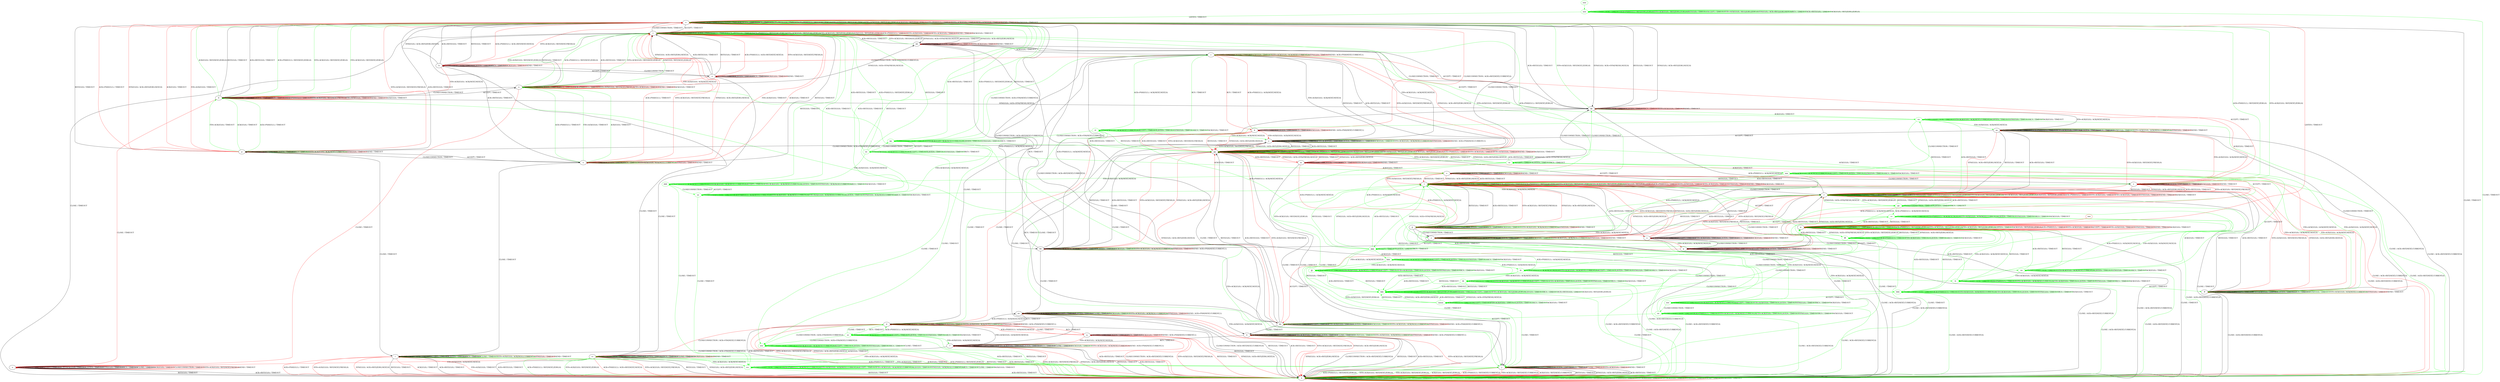 digraph "" {
	graph ["Incoming time"=0.0029251575469970703,
		"Outgoing time"=0.04350638389587402,
		Output="{'States': 67, 'Transitions': 925, 'Filename': '../results/tcp_preset_100/TCP_Windows8_Server-TCP_Linux_Server-3.dot'}",
		Reference="{'States': 39, 'Transitions': 495, 'Filename': '../subjects/tcp/TCP_Windows8_Server.dot'}",
		Solver=yices,
		Updated="{'States': 58, 'Transitions': 685, 'Filename': '../subjects/tcp/TCP_Linux_Server.dot'}",
		"f-measure"=0.4959349593495935,
		precision=0.41496598639455784,
		recall=0.6161616161616161
	];
	a -> a	[key=0,
		label="ACK+PSH(V,V,1) / TIMEOUT"];
	a -> a	[key=1,
		label="ACCEPT / TIMEOUT"];
	a -> a	[key=2,
		label="FIN+ACK(V,V,0) / TIMEOUT"];
	a -> a	[key=3,
		label="LISTEN / TIMEOUT"];
	a -> a	[key=4,
		label="SYN(V,V,0) / TIMEOUT"];
	a -> a	[key=5,
		label="RCV / TIMEOUT"];
	a -> a	[key=6,
		label="CLOSE / TIMEOUT"];
	a -> a	[key=7,
		label="ACK(V,V,0) / TIMEOUT"];
	a -> a	[key=8,
		color=red,
		label="CLOSECONNECTION / TIMEOUT"];
	a -> a	[key=9,
		color=red,
		label="SYN+ACK(V,V,0) / RST(NEXT,FRESH,0)"];
	a -> a	[key=10,
		color=red,
		label="SEND / TIMEOUT"];
	a -> h	[key=0,
		label="RST(V,V,0) / TIMEOUT"];
	a -> h	[key=1,
		label="ACK+RST(V,V,0) / TIMEOUT"];
	b -> b	[key=0,
		label="CLOSECONNECTION / TIMEOUT"];
	b -> b	[key=1,
		label="LISTEN / TIMEOUT"];
	b -> b	[key=2,
		label="RCV / TIMEOUT"];
	b -> b	[key=3,
		label="ACK(V,V,0) / TIMEOUT"];
	b -> b	[key=4,
		color=red,
		label="SEND / TIMEOUT"];
	b -> e	[key=0,
		label="ACCEPT / TIMEOUT"];
	b -> o	[key=0,
		label="RST(V,V,0) / TIMEOUT"];
	b -> o	[key=1,
		label="SYN(V,V,0) / ACK+RST(ZERO,NEXT,0)"];
	b -> o	[key=2,
		label="ACK+RST(V,V,0) / TIMEOUT"];
	b -> o	[key=3,
		color=red,
		label="ACK+PSH(V,V,1) / ACK+RST(NEXT,NEXT,0)"];
	b -> o	[key=4,
		color=red,
		label="SYN+ACK(V,V,0) / RST(NEXT,FRESH,0)"];
	b -> cc	[key=0,
		label="CLOSE / TIMEOUT"];
	b -> ll	[key=0,
		color=red,
		label="FIN+ACK(V,V,0) / ACK(NEXT,NEXT,0)"];
	c -> b	[key=0,
		color=red,
		label="CLOSECONNECTION / ACK+FIN(NEXT,CURRENT,0)"];
	c -> c	[key=0,
		label="ACCEPT / TIMEOUT"];
	c -> c	[key=1,
		label="LISTEN / TIMEOUT"];
	c -> c	[key=2,
		label="ACK(V,V,0) / TIMEOUT"];
	c -> c	[key=3,
		color=green,
		label="SYN+ACK(V,V,0) / ACK(NEXT,CURRENT,0)"];
	c -> c	[key=4,
		color=green,
		label="SYN(V,V,0) / TIMEOUT"];
	c -> c	[key=5,
		color=red,
		label="SEND / ACK+PSH(NEXT,CURRENT,1)"];
	c -> d	[key=0,
		label="CLOSE / TIMEOUT"];
	c -> k	[key=0,
		color=red,
		label="RCV / TIMEOUT"];
	c -> y	[key=0,
		label="FIN+ACK(V,V,0) / ACK(NEXT,NEXT,0)"];
	c -> bb	[key=0,
		label="ACK+PSH(V,V,1) / ACK(NEXT,NEXT,0)"];
	c -> gg	[key=0,
		label="RST(V,V,0) / TIMEOUT"];
	c -> gg	[key=1,
		label="ACK+RST(V,V,0) / TIMEOUT"];
	c -> gg	[key=2,
		color=red,
		label="SYN+ACK(V,V,0) / RST(NEXT,FRESH,0)"];
	c -> gg	[key=3,
		color=red,
		label="SYN(V,V,0) / ACK+RST(ZERO,NEXT,0)"];
	qq	[color=green];
	c -> qq	[key=0,
		color=green,
		label="CLOSECONNECTION / ACK+FIN(NEXT,CURRENT,0)"];
	rr	[color=green];
	c -> rr	[key=0,
		color=green,
		label="RCV / TIMEOUT"];
	d -> d	[key=0,
		label="ACCEPT / TIMEOUT"];
	d -> d	[key=1,
		label="LISTEN / TIMEOUT"];
	d -> d	[key=2,
		label="CLOSE / TIMEOUT"];
	d -> d	[key=3,
		label="ACK(V,V,0) / TIMEOUT"];
	d -> d	[key=4,
		color=green,
		label="SYN+ACK(V,V,0) / ACK(NEXT,CURRENT,0)"];
	d -> d	[key=5,
		color=green,
		label="SYN(V,V,0) / TIMEOUT"];
	d -> d	[key=6,
		color=red,
		label="SEND / ACK+PSH(NEXT,CURRENT,1)"];
	d -> f	[key=0,
		label="FIN+ACK(V,V,0) / ACK(NEXT,NEXT,0)"];
	d -> h	[key=0,
		label="RST(V,V,0) / TIMEOUT"];
	d -> h	[key=1,
		label="ACK+RST(V,V,0) / TIMEOUT"];
	d -> h	[key=2,
		color=red,
		label="SYN+ACK(V,V,0) / RST(NEXT,FRESH,0)"];
	d -> h	[key=3,
		color=red,
		label="SYN(V,V,0) / ACK+RST(ZERO,NEXT,0)"];
	d -> q	[key=0,
		color=red,
		label="RCV / TIMEOUT"];
	d -> cc	[key=0,
		color=red,
		label="CLOSECONNECTION / ACK+FIN(NEXT,CURRENT,0)"];
	d -> ee	[key=0,
		label="ACK+PSH(V,V,1) / ACK(NEXT,NEXT,0)"];
	ww	[color=green];
	d -> ww	[key=0,
		color=green,
		label="CLOSECONNECTION / ACK+FIN(NEXT,CURRENT,0)"];
	zz	[color=green];
	d -> zz	[key=0,
		color=green,
		label="RCV / TIMEOUT"];
	e -> b	[key=0,
		label="CLOSECONNECTION / TIMEOUT"];
	e -> e	[key=0,
		label="ACCEPT / TIMEOUT"];
	e -> e	[key=1,
		label="LISTEN / TIMEOUT"];
	e -> e	[key=2,
		label="RCV / TIMEOUT"];
	e -> e	[key=3,
		label="ACK(V,V,0) / TIMEOUT"];
	e -> e	[key=4,
		color=red,
		label="SEND / TIMEOUT"];
	e -> n	[key=0,
		color=red,
		label="FIN+ACK(V,V,0) / ACK(NEXT,NEXT,0)"];
	e -> t	[key=0,
		label="RST(V,V,0) / TIMEOUT"];
	e -> t	[key=1,
		label="SYN(V,V,0) / ACK+RST(ZERO,NEXT,0)"];
	e -> t	[key=2,
		label="ACK+RST(V,V,0) / TIMEOUT"];
	e -> t	[key=3,
		color=red,
		label="ACK+PSH(V,V,1) / ACK+RST(NEXT,NEXT,0)"];
	e -> t	[key=4,
		color=red,
		label="SYN+ACK(V,V,0) / RST(NEXT,FRESH,0)"];
	e -> cc	[key=0,
		label="CLOSE / TIMEOUT"];
	f -> f	[key=0,
		label="ACK+PSH(V,V,1) / TIMEOUT"];
	f -> f	[key=1,
		label="ACCEPT / TIMEOUT"];
	f -> f	[key=2,
		label="FIN+ACK(V,V,0) / TIMEOUT"];
	f -> f	[key=3,
		label="LISTEN / TIMEOUT"];
	f -> f	[key=4,
		label="RCV / TIMEOUT"];
	f -> f	[key=5,
		label="CLOSE / TIMEOUT"];
	f -> f	[key=6,
		label="ACK(V,V,0) / TIMEOUT"];
	f -> f	[key=7,
		color=green,
		label="SYN+ACK(V,V,0) / ACK(NEXT,CURRENT,0)"];
	f -> f	[key=8,
		color=red,
		label="SEND / ACK+PSH(NEXT,CURRENT,1)"];
	f -> h	[key=0,
		label="RST(V,V,0) / TIMEOUT"];
	f -> h	[key=1,
		label="ACK+RST(V,V,0) / TIMEOUT"];
	f -> h	[key=2,
		color=red,
		label="SYN+ACK(V,V,0) / RST(NEXT,FRESH,0)"];
	f -> h	[key=3,
		color=red,
		label="SYN(V,V,0) / ACK+RST(ZERO,NEXT,0)"];
	f -> i	[key=0,
		label="CLOSECONNECTION / ACK+FIN(NEXT,CURRENT,0)"];
	g -> g	[key=0,
		label="CLOSECONNECTION / TIMEOUT"];
	g -> g	[key=1,
		label="ACK+PSH(V,V,1) / TIMEOUT"];
	g -> g	[key=2,
		label="FIN+ACK(V,V,0) / TIMEOUT"];
	g -> g	[key=3,
		label="LISTEN / TIMEOUT"];
	g -> g	[key=4,
		label="RCV / TIMEOUT"];
	g -> g	[key=5,
		label="ACK(V,V,0) / TIMEOUT"];
	g -> g	[key=6,
		color=red,
		label="SEND / TIMEOUT"];
	g -> h	[key=0,
		label="CLOSE / ACK+RST(NEXT,CURRENT,0)"];
	g -> r	[key=0,
		label="RST(V,V,0) / TIMEOUT"];
	g -> r	[key=1,
		label="ACK+RST(V,V,0) / TIMEOUT"];
	g -> r	[key=2,
		color=red,
		label="SYN+ACK(V,V,0) / RST(NEXT,FRESH,0)"];
	g -> r	[key=3,
		color=red,
		label="SYN(V,V,0) / ACK+RST(ZERO,NEXT,0)"];
	g -> hh	[key=0,
		color=red,
		label="ACCEPT / TIMEOUT"];
	h -> h	[key=0,
		label="CLOSECONNECTION / TIMEOUT"];
	h -> h	[key=1,
		label="RST(V,V,0) / TIMEOUT"];
	h -> h	[key=2,
		label="ACCEPT / TIMEOUT"];
	h -> h	[key=3,
		label="LISTEN / TIMEOUT"];
	h -> h	[key=4,
		label="RCV / TIMEOUT"];
	h -> h	[key=5,
		label="ACK+RST(V,V,0) / TIMEOUT"];
	h -> h	[key=6,
		label="CLOSE / TIMEOUT"];
	h -> h	[key=7,
		color=green,
		label="ACK+PSH(V,V,1) / RST(ZERO,ZERO,0)"];
	h -> h	[key=8,
		color=green,
		label="SYN+ACK(V,V,0) / RST(ZERO,ZERO,0)"];
	h -> h	[key=9,
		color=green,
		label="FIN+ACK(V,V,0) / RST(ZERO,ZERO,0)"];
	h -> h	[key=10,
		color=green,
		label="SYN(V,V,0) / ACK+RST(ZERO,NEXT,0)"];
	h -> h	[key=11,
		color=green,
		label="ACK(V,V,0) / RST(ZERO,ZERO,0)"];
	h -> h	[key=12,
		color=red,
		label="ACK+PSH(V,V,1) / TIMEOUT"];
	h -> h	[key=13,
		color=red,
		label="SYN+ACK(V,V,0) / TIMEOUT"];
	h -> h	[key=14,
		color=red,
		label="FIN+ACK(V,V,0) / TIMEOUT"];
	h -> h	[key=15,
		color=red,
		label="SYN(V,V,0) / TIMEOUT"];
	h -> h	[key=16,
		color=red,
		label="SEND / TIMEOUT"];
	h -> h	[key=17,
		color=red,
		label="ACK(V,V,0) / TIMEOUT"];
	i -> h	[key=0,
		label="RST(V,V,0) / TIMEOUT"];
	i -> h	[key=1,
		label="ACK+RST(V,V,0) / TIMEOUT"];
	i -> h	[key=2,
		color=red,
		label="ACK+PSH(V,V,1) / TIMEOUT"];
	i -> h	[key=3,
		color=red,
		label="SYN+ACK(V,V,0) / RST(NEXT,FRESH,0)"];
	i -> h	[key=4,
		color=red,
		label="FIN+ACK(V,V,0) / TIMEOUT"];
	i -> h	[key=5,
		color=red,
		label="SYN(V,V,0) / ACK+RST(ZERO,NEXT,0)"];
	i -> h	[key=6,
		color=red,
		label="ACK(V,V,0) / TIMEOUT"];
	i -> i	[key=0,
		label="CLOSECONNECTION / TIMEOUT"];
	i -> i	[key=1,
		label="ACCEPT / TIMEOUT"];
	i -> i	[key=2,
		label="LISTEN / TIMEOUT"];
	i -> i	[key=3,
		label="RCV / TIMEOUT"];
	i -> i	[key=4,
		label="CLOSE / TIMEOUT"];
	i -> i	[key=5,
		color=green,
		label="SYN+ACK(V,V,0) / ACK(NEXT,CURRENT,0)"];
	i -> i	[key=6,
		color=green,
		label="SYN(V,V,0) / TIMEOUT"];
	i -> i	[key=7,
		color=red,
		label="SEND / TIMEOUT"];
	i -> j	[key=0,
		color=green,
		label="ACK+PSH(V,V,1) / TIMEOUT"];
	i -> j	[key=1,
		color=green,
		label="FIN+ACK(V,V,0) / TIMEOUT"];
	i -> j	[key=2,
		color=green,
		label="ACK(V,V,0) / TIMEOUT"];
	j -> h	[key=0,
		label="RST(V,V,0) / TIMEOUT"];
	j -> h	[key=1,
		label="SYN(V,V,0) / ACK+RST(ZERO,NEXT,0)"];
	j -> h	[key=2,
		label="ACK+RST(V,V,0) / TIMEOUT"];
	j -> h	[key=3,
		color=green,
		label="ACK+PSH(V,V,1) / RST(NEXT,ZERO,0)"];
	j -> h	[key=4,
		color=green,
		label="SYN+ACK(V,V,0) / RST(NEXT,ZERO,0)"];
	j -> h	[key=5,
		color=green,
		label="FIN+ACK(V,V,0) / RST(NEXT,ZERO,0)"];
	j -> h	[key=6,
		color=green,
		label="ACK(V,V,0) / RST(NEXT,ZERO,0)"];
	j -> h	[key=7,
		color=red,
		label="ACK+PSH(V,V,1) / RST(NEXT,CURRENT,0)"];
	j -> h	[key=8,
		color=red,
		label="FIN+ACK(V,V,0) / RST(NEXT,CURRENT,0)"];
	j -> h	[key=9,
		color=red,
		label="ACK(V,V,0) / RST(NEXT,CURRENT,0)"];
	j -> j	[key=0,
		label="CLOSECONNECTION / TIMEOUT"];
	j -> j	[key=1,
		label="ACCEPT / TIMEOUT"];
	j -> j	[key=2,
		label="LISTEN / TIMEOUT"];
	j -> j	[key=3,
		label="RCV / TIMEOUT"];
	j -> j	[key=4,
		label="CLOSE / TIMEOUT"];
	j -> j	[key=5,
		color=red,
		label="SYN+ACK(V,V,0) / TIMEOUT"];
	j -> j	[key=6,
		color=red,
		label="SEND / TIMEOUT"];
	k -> c	[key=0,
		color=red,
		label="ACK+PSH(V,V,1) / ACK(NEXT,NEXT,0)"];
	k -> d	[key=0,
		color=red,
		label="CLOSE / TIMEOUT"];
	k -> k	[key=0,
		label="ACCEPT / TIMEOUT"];
	k -> k	[key=1,
		label="LISTEN / TIMEOUT"];
	k -> k	[key=2,
		label="RCV / TIMEOUT"];
	k -> k	[key=3,
		label="ACK(V,V,0) / TIMEOUT"];
	k -> k	[key=4,
		color=red,
		label="SEND / ACK+PSH(NEXT,CURRENT,1)"];
	k -> o	[key=0,
		color=red,
		label="CLOSECONNECTION / ACK+RST(NEXT,CURRENT,0)"];
	k -> y	[key=0,
		color=red,
		label="FIN+ACK(V,V,0) / ACK(NEXT,NEXT,0)"];
	k -> gg	[key=0,
		color=red,
		label="SYN+ACK(V,V,0) / RST(NEXT,FRESH,0)"];
	k -> gg	[key=1,
		color=red,
		label="RST(V,V,0) / TIMEOUT"];
	k -> gg	[key=2,
		color=red,
		label="SYN(V,V,0) / ACK+RST(ZERO,NEXT,0)"];
	k -> gg	[key=3,
		color=red,
		label="ACK+RST(V,V,0) / TIMEOUT"];
	l -> h	[key=0,
		label="CLOSE / TIMEOUT"];
	l -> l	[key=0,
		label="RST(V,V,0) / TIMEOUT"];
	l -> l	[key=1,
		label="ACCEPT / TIMEOUT"];
	l -> l	[key=2,
		label="LISTEN / TIMEOUT"];
	l -> l	[key=3,
		label="RCV / TIMEOUT"];
	l -> l	[key=4,
		label="ACK+RST(V,V,0) / TIMEOUT"];
	l -> l	[key=5,
		color=green,
		label="ACK+PSH(V,V,1) / RST(ZERO,ZERO,0)"];
	l -> l	[key=6,
		color=green,
		label="SYN+ACK(V,V,0) / RST(ZERO,ZERO,0)"];
	l -> l	[key=7,
		color=green,
		label="FIN+ACK(V,V,0) / RST(ZERO,ZERO,0)"];
	l -> l	[key=8,
		color=green,
		label="ACK(V,V,0) / RST(ZERO,ZERO,0)"];
	l -> l	[key=9,
		color=red,
		label="ACK+PSH(V,V,1) / TIMEOUT"];
	l -> l	[key=10,
		color=red,
		label="SYN+ACK(V,V,0) / TIMEOUT"];
	l -> l	[key=11,
		color=red,
		label="FIN+ACK(V,V,0) / TIMEOUT"];
	l -> l	[key=12,
		color=red,
		label="SYN(V,V,0) / TIMEOUT"];
	l -> l	[key=13,
		color=red,
		label="SEND / TIMEOUT"];
	l -> l	[key=14,
		color=red,
		label="ACK(V,V,0) / TIMEOUT"];
	l -> r	[key=0,
		label="CLOSECONNECTION / TIMEOUT"];
	ggg	[color=green];
	l -> ggg	[key=0,
		color=green,
		label="SYN(V,V,0) / ACK+SYN(FRESH,NEXT,0)"];
	m -> j	[key=0,
		label="CLOSE / TIMEOUT"];
	m -> m	[key=0,
		label="ACCEPT / TIMEOUT"];
	m -> m	[key=1,
		label="LISTEN / TIMEOUT"];
	m -> m	[key=2,
		label="RCV / TIMEOUT"];
	m -> m	[key=3,
		color=red,
		label="SYN+ACK(V,V,0) / TIMEOUT"];
	m -> m	[key=4,
		color=red,
		label="SEND / TIMEOUT"];
	m -> s	[key=0,
		color=red,
		label="ACK(V,V,0) / TIMEOUT"];
	m -> ff	[key=0,
		color=red,
		label="FIN+ACK(V,V,0) / ACK(NEXT,NEXT,0)"];
	m -> gg	[key=0,
		color=red,
		label="RST(V,V,0) / TIMEOUT"];
	m -> gg	[key=1,
		color=red,
		label="SYN(V,V,0) / ACK+RST(ZERO,NEXT,0)"];
	m -> gg	[key=2,
		color=red,
		label="ACK+RST(V,V,0) / TIMEOUT"];
	m -> jj	[key=0,
		color=red,
		label="ACK+PSH(V,V,1) / ACK(NEXT,NEXT,0)"];
	m -> kk	[key=0,
		label="CLOSECONNECTION / TIMEOUT"];
	n -> a	[key=0,
		color=red,
		label="CLOSE / TIMEOUT"];
	n -> j	[key=0,
		color=green,
		label="CLOSE / TIMEOUT"];
	n -> n	[key=0,
		label="ACCEPT / TIMEOUT"];
	n -> n	[key=1,
		label="LISTEN / TIMEOUT"];
	n -> n	[key=2,
		label="RCV / TIMEOUT"];
	n -> n	[key=3,
		color=red,
		label="ACK+PSH(V,V,1) / TIMEOUT"];
	n -> n	[key=4,
		color=red,
		label="SYN+ACK(V,V,0) / RST(NEXT,FRESH,0)"];
	n -> n	[key=5,
		color=red,
		label="FIN+ACK(V,V,0) / TIMEOUT"];
	n -> n	[key=6,
		color=red,
		label="SEND / TIMEOUT"];
	n -> n	[key=7,
		color=red,
		label="ACK(V,V,0) / TIMEOUT"];
	n -> t	[key=0,
		label="RST(V,V,0) / TIMEOUT"];
	n -> t	[key=1,
		label="ACK+RST(V,V,0) / TIMEOUT"];
	n -> t	[key=2,
		color=green,
		label="ACK+PSH(V,V,1) / RST(NEXT,ZERO,0)"];
	n -> t	[key=3,
		color=green,
		label="SYN+ACK(V,V,0) / RST(NEXT,ZERO,0)"];
	n -> t	[key=4,
		color=green,
		label="FIN+ACK(V,V,0) / RST(NEXT,ZERO,0)"];
	n -> t	[key=5,
		color=green,
		label="ACK(V,V,0) / RST(NEXT,ZERO,0)"];
	n -> dd	[key=0,
		label="SYN(V,V,0) / ACK+SYN(FRESH,NEXT,0)"];
	n -> ll	[key=0,
		label="CLOSECONNECTION / TIMEOUT"];
	o -> h	[key=0,
		label="CLOSE / TIMEOUT"];
	o -> o	[key=0,
		label="CLOSECONNECTION / TIMEOUT"];
	o -> o	[key=1,
		label="RST(V,V,0) / TIMEOUT"];
	o -> o	[key=2,
		label="LISTEN / TIMEOUT"];
	o -> o	[key=3,
		label="RCV / TIMEOUT"];
	o -> o	[key=4,
		label="ACK+RST(V,V,0) / TIMEOUT"];
	o -> o	[key=5,
		color=green,
		label="ACK+PSH(V,V,1) / RST(ZERO,ZERO,0)"];
	o -> o	[key=6,
		color=green,
		label="SYN+ACK(V,V,0) / RST(ZERO,ZERO,0)"];
	o -> o	[key=7,
		color=green,
		label="FIN+ACK(V,V,0) / RST(ZERO,ZERO,0)"];
	o -> o	[key=8,
		color=green,
		label="ACK(V,V,0) / RST(ZERO,ZERO,0)"];
	o -> o	[key=9,
		color=red,
		label="ACK+PSH(V,V,1) / TIMEOUT"];
	o -> o	[key=10,
		color=red,
		label="SYN+ACK(V,V,0) / TIMEOUT"];
	o -> o	[key=11,
		color=red,
		label="FIN+ACK(V,V,0) / TIMEOUT"];
	o -> o	[key=12,
		color=red,
		label="SEND / TIMEOUT"];
	o -> o	[key=13,
		color=red,
		label="ACK(V,V,0) / TIMEOUT"];
	o -> t	[key=0,
		label="ACCEPT / TIMEOUT"];
	o -> kk	[key=0,
		label="SYN(V,V,0) / ACK+SYN(FRESH,NEXT,0)"];
	p -> i	[key=0,
		label="CLOSE / TIMEOUT"];
	p -> o	[key=0,
		label="RST(V,V,0) / TIMEOUT"];
	p -> o	[key=1,
		label="ACK+RST(V,V,0) / TIMEOUT"];
	p -> o	[key=2,
		color=red,
		label="ACK+PSH(V,V,1) / TIMEOUT"];
	p -> o	[key=3,
		color=red,
		label="SYN+ACK(V,V,0) / RST(NEXT,FRESH,0)"];
	p -> o	[key=4,
		color=red,
		label="FIN+ACK(V,V,0) / TIMEOUT"];
	p -> o	[key=5,
		color=red,
		label="SYN(V,V,0) / ACK+RST(ZERO,NEXT,0)"];
	p -> o	[key=6,
		color=red,
		label="ACK(V,V,0) / TIMEOUT"];
	p -> p	[key=0,
		label="CLOSECONNECTION / TIMEOUT"];
	p -> p	[key=1,
		label="LISTEN / TIMEOUT"];
	p -> p	[key=2,
		label="RCV / TIMEOUT"];
	p -> p	[key=3,
		color=green,
		label="SYN+ACK(V,V,0) / ACK(NEXT,CURRENT,0)"];
	p -> p	[key=4,
		color=green,
		label="SYN(V,V,0) / TIMEOUT"];
	p -> p	[key=5,
		color=red,
		label="SEND / TIMEOUT"];
	p -> x	[key=0,
		label="ACCEPT / TIMEOUT"];
	p -> ll	[key=0,
		color=green,
		label="ACK+PSH(V,V,1) / TIMEOUT"];
	p -> ll	[key=1,
		color=green,
		label="FIN+ACK(V,V,0) / TIMEOUT"];
	p -> ll	[key=2,
		color=green,
		label="ACK(V,V,0) / TIMEOUT"];
	q -> d	[key=0,
		color=red,
		label="ACK+PSH(V,V,1) / ACK(NEXT,NEXT,0)"];
	q -> d	[key=1,
		color=red,
		label="CLOSE / TIMEOUT"];
	q -> f	[key=0,
		color=red,
		label="FIN+ACK(V,V,0) / ACK(NEXT,NEXT,0)"];
	q -> h	[key=0,
		color=red,
		label="CLOSECONNECTION / ACK+RST(NEXT,CURRENT,0)"];
	q -> h	[key=1,
		color=red,
		label="SYN+ACK(V,V,0) / RST(NEXT,FRESH,0)"];
	q -> h	[key=2,
		color=red,
		label="RST(V,V,0) / TIMEOUT"];
	q -> h	[key=3,
		color=red,
		label="SYN(V,V,0) / ACK+RST(ZERO,NEXT,0)"];
	q -> h	[key=4,
		color=red,
		label="ACK+RST(V,V,0) / TIMEOUT"];
	q -> q	[key=0,
		label="ACCEPT / TIMEOUT"];
	q -> q	[key=1,
		label="LISTEN / TIMEOUT"];
	q -> q	[key=2,
		label="RCV / TIMEOUT"];
	q -> q	[key=3,
		label="ACK(V,V,0) / TIMEOUT"];
	q -> q	[key=4,
		color=red,
		label="SEND / ACK+PSH(NEXT,CURRENT,1)"];
	r -> h	[key=0,
		label="CLOSE / TIMEOUT"];
	r -> r	[key=0,
		label="CLOSECONNECTION / TIMEOUT"];
	r -> r	[key=1,
		label="RST(V,V,0) / TIMEOUT"];
	r -> r	[key=2,
		label="LISTEN / TIMEOUT"];
	r -> r	[key=3,
		label="RCV / TIMEOUT"];
	r -> r	[key=4,
		label="ACK+RST(V,V,0) / TIMEOUT"];
	r -> r	[key=5,
		color=green,
		label="ACK+PSH(V,V,1) / RST(ZERO,ZERO,0)"];
	r -> r	[key=6,
		color=green,
		label="SYN+ACK(V,V,0) / RST(ZERO,ZERO,0)"];
	r -> r	[key=7,
		color=green,
		label="FIN+ACK(V,V,0) / RST(ZERO,ZERO,0)"];
	r -> r	[key=8,
		color=green,
		label="ACK(V,V,0) / RST(ZERO,ZERO,0)"];
	r -> r	[key=9,
		color=red,
		label="ACK+PSH(V,V,1) / TIMEOUT"];
	r -> r	[key=10,
		color=red,
		label="SYN+ACK(V,V,0) / TIMEOUT"];
	r -> r	[key=11,
		color=red,
		label="FIN+ACK(V,V,0) / TIMEOUT"];
	r -> r	[key=12,
		color=red,
		label="SYN(V,V,0) / TIMEOUT"];
	r -> r	[key=13,
		color=red,
		label="SEND / TIMEOUT"];
	r -> r	[key=14,
		color=red,
		label="ACK(V,V,0) / TIMEOUT"];
	r -> gg	[key=0,
		label="ACCEPT / TIMEOUT"];
	pp	[color=green];
	r -> pp	[key=0,
		color=green,
		label="SYN(V,V,0) / ACK+SYN(FRESH,NEXT,0)"];
	s -> h	[key=0,
		color=red,
		label="CLOSE / ACK+RST(NEXT,CURRENT,0)"];
	s -> l	[key=0,
		color=red,
		label="SYN+ACK(V,V,0) / RST(NEXT,FRESH,0)"];
	s -> l	[key=1,
		color=red,
		label="RST(V,V,0) / TIMEOUT"];
	s -> l	[key=2,
		color=red,
		label="SYN(V,V,0) / ACK+RST(ZERO,NEXT,0)"];
	s -> l	[key=3,
		color=red,
		label="ACK+RST(V,V,0) / TIMEOUT"];
	s -> s	[key=0,
		label="ACCEPT / TIMEOUT"];
	s -> s	[key=1,
		label="LISTEN / TIMEOUT"];
	s -> s	[key=2,
		label="RCV / TIMEOUT"];
	s -> s	[key=3,
		label="ACK(V,V,0) / TIMEOUT"];
	s -> s	[key=4,
		color=red,
		label="SEND / TIMEOUT"];
	s -> t	[key=0,
		color=green,
		label="ACK+PSH(V,V,1) / RST(NEXT,ZERO,0)"];
	s -> t	[key=1,
		color=green,
		label="SYN+ACK(V,V,0) / RST(NEXT,ZERO,0)"];
	s -> v	[key=0,
		label="CLOSECONNECTION / TIMEOUT"];
	s -> ff	[key=0,
		color=red,
		label="FIN+ACK(V,V,0) / ACK(NEXT,NEXT,0)"];
	s -> jj	[key=0,
		color=red,
		label="ACK+PSH(V,V,1) / ACK(NEXT,NEXT,0)"];
	ddd	[color=green];
	s -> ddd	[key=0,
		color=green,
		label="FIN+ACK(V,V,0) / ACK(NEXT,NEXT,0)"];
	t -> h	[key=0,
		label="CLOSE / TIMEOUT"];
	t -> o	[key=0,
		label="CLOSECONNECTION / TIMEOUT"];
	t -> t	[key=0,
		label="RST(V,V,0) / TIMEOUT"];
	t -> t	[key=1,
		label="ACCEPT / TIMEOUT"];
	t -> t	[key=2,
		label="LISTEN / TIMEOUT"];
	t -> t	[key=3,
		label="RCV / TIMEOUT"];
	t -> t	[key=4,
		label="ACK+RST(V,V,0) / TIMEOUT"];
	t -> t	[key=5,
		color=green,
		label="ACK+PSH(V,V,1) / RST(ZERO,ZERO,0)"];
	t -> t	[key=6,
		color=green,
		label="SYN+ACK(V,V,0) / RST(ZERO,ZERO,0)"];
	t -> t	[key=7,
		color=green,
		label="FIN+ACK(V,V,0) / RST(ZERO,ZERO,0)"];
	t -> t	[key=8,
		color=green,
		label="ACK(V,V,0) / RST(ZERO,ZERO,0)"];
	t -> t	[key=9,
		color=red,
		label="ACK+PSH(V,V,1) / TIMEOUT"];
	t -> t	[key=10,
		color=red,
		label="SYN+ACK(V,V,0) / TIMEOUT"];
	t -> t	[key=11,
		color=red,
		label="FIN+ACK(V,V,0) / TIMEOUT"];
	t -> t	[key=12,
		color=red,
		label="SEND / TIMEOUT"];
	t -> t	[key=13,
		color=red,
		label="ACK(V,V,0) / TIMEOUT"];
	t -> dd	[key=0,
		label="SYN(V,V,0) / ACK+SYN(FRESH,NEXT,0)"];
	u -> g	[key=0,
		label="CLOSECONNECTION / TIMEOUT"];
	u -> h	[key=0,
		label="CLOSE / ACK+RST(NEXT,CURRENT,0)"];
	u -> l	[key=0,
		label="RST(V,V,0) / TIMEOUT"];
	u -> l	[key=1,
		label="ACK+RST(V,V,0) / TIMEOUT"];
	u -> l	[key=2,
		color=red,
		label="SYN+ACK(V,V,0) / RST(NEXT,FRESH,0)"];
	u -> l	[key=3,
		color=red,
		label="SYN(V,V,0) / ACK+RST(ZERO,NEXT,0)"];
	u -> u	[key=0,
		label="ACK+PSH(V,V,1) / TIMEOUT"];
	u -> u	[key=1,
		label="ACCEPT / TIMEOUT"];
	u -> u	[key=2,
		label="FIN+ACK(V,V,0) / TIMEOUT"];
	u -> u	[key=3,
		label="LISTEN / TIMEOUT"];
	u -> u	[key=4,
		label="RCV / TIMEOUT"];
	u -> u	[key=5,
		label="ACK(V,V,0) / TIMEOUT"];
	u -> u	[key=6,
		color=red,
		label="SEND / TIMEOUT"];
	v -> c	[key=0,
		color=red,
		label="ACCEPT / TIMEOUT"];
	v -> h	[key=0,
		color=red,
		label="CLOSE / ACK+RST(NEXT,CURRENT,0)"];
	v -> o	[key=0,
		color=green,
		label="ACK+PSH(V,V,1) / RST(NEXT,ZERO,0)"];
	v -> o	[key=1,
		color=green,
		label="SYN+ACK(V,V,0) / RST(NEXT,ZERO,0)"];
	v -> r	[key=0,
		color=red,
		label="SYN+ACK(V,V,0) / RST(NEXT,FRESH,0)"];
	v -> r	[key=1,
		color=red,
		label="RST(V,V,0) / TIMEOUT"];
	v -> r	[key=2,
		color=red,
		label="SYN(V,V,0) / ACK+RST(ZERO,NEXT,0)"];
	v -> r	[key=3,
		color=red,
		label="ACK+RST(V,V,0) / TIMEOUT"];
	v -> v	[key=0,
		label="CLOSECONNECTION / TIMEOUT"];
	v -> v	[key=1,
		label="LISTEN / TIMEOUT"];
	v -> v	[key=2,
		label="RCV / TIMEOUT"];
	v -> v	[key=3,
		label="ACK(V,V,0) / TIMEOUT"];
	v -> v	[key=4,
		color=red,
		label="SEND / TIMEOUT"];
	v -> z	[key=0,
		color=red,
		label="ACK+PSH(V,V,1) / ACK(NEXT,NEXT,0)"];
	v -> aa	[key=0,
		color=red,
		label="FIN+ACK(V,V,0) / ACK(NEXT,NEXT,0)"];
	yy	[color=green];
	v -> yy	[key=0,
		color=green,
		label="FIN+ACK(V,V,0) / ACK(NEXT,NEXT,0)"];
	w -> h	[key=0,
		label="CLOSE / TIMEOUT"];
	w -> l	[key=0,
		color=green,
		label="ACCEPT / TIMEOUT"];
	w -> o	[key=0,
		color=red,
		label="LISTEN / TIMEOUT"];
	w -> w	[key=0,
		label="CLOSECONNECTION / TIMEOUT"];
	w -> w	[key=1,
		label="RST(V,V,0) / TIMEOUT"];
	w -> w	[key=2,
		label="RCV / TIMEOUT"];
	w -> w	[key=3,
		label="ACK+RST(V,V,0) / TIMEOUT"];
	w -> w	[key=4,
		color=green,
		label="ACK+PSH(V,V,1) / RST(ZERO,ZERO,0)"];
	w -> w	[key=5,
		color=green,
		label="SYN+ACK(V,V,0) / RST(ZERO,ZERO,0)"];
	w -> w	[key=6,
		color=green,
		label="FIN+ACK(V,V,0) / RST(ZERO,ZERO,0)"];
	w -> w	[key=7,
		color=green,
		label="LISTEN / TIMEOUT"];
	w -> w	[key=8,
		color=green,
		label="ACK(V,V,0) / RST(ZERO,ZERO,0)"];
	w -> w	[key=9,
		color=red,
		label="ACK+PSH(V,V,1) / TIMEOUT"];
	w -> w	[key=10,
		color=red,
		label="SYN+ACK(V,V,0) / TIMEOUT"];
	w -> w	[key=11,
		color=red,
		label="ACCEPT / TIMEOUT"];
	w -> w	[key=12,
		color=red,
		label="FIN+ACK(V,V,0) / TIMEOUT"];
	w -> w	[key=13,
		color=red,
		label="SYN(V,V,0) / TIMEOUT"];
	w -> w	[key=14,
		color=red,
		label="SEND / TIMEOUT"];
	w -> w	[key=15,
		color=red,
		label="ACK(V,V,0) / TIMEOUT"];
	fff	[color=green];
	w -> fff	[key=0,
		color=green,
		label="SYN(V,V,0) / ACK+SYN(FRESH,NEXT,0)"];
	x -> i	[key=0,
		label="CLOSE / TIMEOUT"];
	x -> n	[key=0,
		color=green,
		label="ACK+PSH(V,V,1) / TIMEOUT"];
	x -> n	[key=1,
		color=green,
		label="FIN+ACK(V,V,0) / TIMEOUT"];
	x -> n	[key=2,
		color=green,
		label="ACK(V,V,0) / TIMEOUT"];
	x -> p	[key=0,
		label="CLOSECONNECTION / TIMEOUT"];
	x -> t	[key=0,
		label="RST(V,V,0) / TIMEOUT"];
	x -> t	[key=1,
		label="ACK+RST(V,V,0) / TIMEOUT"];
	x -> t	[key=2,
		color=red,
		label="ACK+PSH(V,V,1) / TIMEOUT"];
	x -> t	[key=3,
		color=red,
		label="SYN+ACK(V,V,0) / RST(NEXT,FRESH,0)"];
	x -> t	[key=4,
		color=red,
		label="FIN+ACK(V,V,0) / TIMEOUT"];
	x -> t	[key=5,
		color=red,
		label="SYN(V,V,0) / ACK+RST(ZERO,NEXT,0)"];
	x -> t	[key=6,
		color=red,
		label="ACK(V,V,0) / TIMEOUT"];
	x -> x	[key=0,
		label="ACCEPT / TIMEOUT"];
	x -> x	[key=1,
		label="LISTEN / TIMEOUT"];
	x -> x	[key=2,
		label="RCV / TIMEOUT"];
	x -> x	[key=3,
		color=green,
		label="SYN+ACK(V,V,0) / ACK(NEXT,CURRENT,0)"];
	x -> x	[key=4,
		color=green,
		label="SYN(V,V,0) / TIMEOUT"];
	x -> x	[key=5,
		color=red,
		label="SEND / TIMEOUT"];
	y -> f	[key=0,
		label="CLOSE / TIMEOUT"];
	y -> p	[key=0,
		label="CLOSECONNECTION / ACK+FIN(NEXT,CURRENT,0)"];
	y -> y	[key=0,
		label="ACK+PSH(V,V,1) / TIMEOUT"];
	y -> y	[key=1,
		label="ACCEPT / TIMEOUT"];
	y -> y	[key=2,
		label="FIN+ACK(V,V,0) / TIMEOUT"];
	y -> y	[key=3,
		label="LISTEN / TIMEOUT"];
	y -> y	[key=4,
		label="RCV / TIMEOUT"];
	y -> y	[key=5,
		label="ACK(V,V,0) / TIMEOUT"];
	y -> y	[key=6,
		color=green,
		label="SYN+ACK(V,V,0) / ACK(NEXT,CURRENT,0)"];
	y -> y	[key=7,
		color=green,
		label="SYN(V,V,0) / TIMEOUT"];
	y -> y	[key=8,
		color=red,
		label="SEND / ACK+PSH(NEXT,CURRENT,1)"];
	y -> gg	[key=0,
		label="RST(V,V,0) / TIMEOUT"];
	y -> gg	[key=1,
		label="ACK+RST(V,V,0) / TIMEOUT"];
	y -> gg	[key=2,
		color=red,
		label="SYN+ACK(V,V,0) / RST(NEXT,FRESH,0)"];
	y -> gg	[key=3,
		color=red,
		label="SYN(V,V,0) / ACK+RST(ZERO,NEXT,0)"];
	z -> g	[key=0,
		color=red,
		label="FIN+ACK(V,V,0) / ACK(NEXT,NEXT,0)"];
	z -> h	[key=0,
		label="CLOSE / ACK+RST(NEXT,CURRENT,0)"];
	z -> r	[key=0,
		label="RST(V,V,0) / TIMEOUT"];
	z -> r	[key=1,
		label="ACK+RST(V,V,0) / TIMEOUT"];
	z -> r	[key=2,
		color=red,
		label="SYN+ACK(V,V,0) / RST(NEXT,FRESH,0)"];
	z -> r	[key=3,
		color=red,
		label="SYN(V,V,0) / ACK+RST(ZERO,NEXT,0)"];
	z -> z	[key=0,
		label="CLOSECONNECTION / TIMEOUT"];
	z -> z	[key=1,
		label="ACK+PSH(V,V,1) / ACK(NEXT,NEXT,0)"];
	z -> z	[key=2,
		label="LISTEN / TIMEOUT"];
	z -> z	[key=3,
		label="RCV / TIMEOUT"];
	z -> z	[key=4,
		label="ACK(V,V,0) / TIMEOUT"];
	z -> z	[key=5,
		color=green,
		label="SYN+ACK(V,V,0) / ACK(NEXT,CURRENT,0)"];
	z -> z	[key=6,
		color=green,
		label="SYN(V,V,0) / TIMEOUT"];
	z -> z	[key=7,
		color=red,
		label="SEND / TIMEOUT"];
	z -> bb	[key=0,
		label="ACCEPT / TIMEOUT"];
	oo	[color=green];
	z -> oo	[key=0,
		color=green,
		label="FIN+ACK(V,V,0) / ACK(NEXT,NEXT,0)"];
	aa -> h	[key=0,
		label="CLOSE / ACK+RST(NEXT,CURRENT,0)"];
	aa -> r	[key=0,
		label="RST(V,V,0) / TIMEOUT"];
	aa -> r	[key=1,
		label="ACK+RST(V,V,0) / TIMEOUT"];
	aa -> r	[key=2,
		color=red,
		label="SYN+ACK(V,V,0) / RST(NEXT,FRESH,0)"];
	aa -> r	[key=3,
		color=red,
		label="SYN(V,V,0) / ACK+RST(ZERO,NEXT,0)"];
	aa -> y	[key=0,
		label="ACCEPT / TIMEOUT"];
	aa -> aa	[key=0,
		label="CLOSECONNECTION / TIMEOUT"];
	aa -> aa	[key=1,
		label="ACK+PSH(V,V,1) / TIMEOUT"];
	aa -> aa	[key=2,
		label="FIN+ACK(V,V,0) / TIMEOUT"];
	aa -> aa	[key=3,
		label="LISTEN / TIMEOUT"];
	aa -> aa	[key=4,
		label="RCV / TIMEOUT"];
	aa -> aa	[key=5,
		label="ACK(V,V,0) / TIMEOUT"];
	aa -> aa	[key=6,
		color=green,
		label="SYN+ACK(V,V,0) / ACK(NEXT,CURRENT,0)"];
	aa -> aa	[key=7,
		color=green,
		label="SYN(V,V,0) / TIMEOUT"];
	aa -> aa	[key=8,
		color=red,
		label="SEND / TIMEOUT"];
	bb -> c	[key=0,
		label="RCV / TIMEOUT"];
	bb -> o	[key=0,
		label="CLOSECONNECTION / ACK+RST(NEXT,CURRENT,0)"];
	bb -> bb	[key=0,
		label="ACK+PSH(V,V,1) / ACK(NEXT,NEXT,0)"];
	bb -> bb	[key=1,
		label="ACCEPT / TIMEOUT"];
	bb -> bb	[key=2,
		label="LISTEN / TIMEOUT"];
	bb -> bb	[key=3,
		label="ACK(V,V,0) / TIMEOUT"];
	bb -> bb	[key=4,
		color=green,
		label="SYN+ACK(V,V,0) / ACK(NEXT,CURRENT,0)"];
	bb -> bb	[key=5,
		color=green,
		label="SYN(V,V,0) / TIMEOUT"];
	bb -> bb	[key=6,
		color=red,
		label="SEND / ACK+PSH(NEXT,CURRENT,1)"];
	bb -> ee	[key=0,
		label="CLOSE / TIMEOUT"];
	bb -> gg	[key=0,
		label="RST(V,V,0) / TIMEOUT"];
	bb -> gg	[key=1,
		label="ACK+RST(V,V,0) / TIMEOUT"];
	bb -> gg	[key=2,
		color=red,
		label="SYN+ACK(V,V,0) / RST(NEXT,FRESH,0)"];
	bb -> gg	[key=3,
		color=red,
		label="SYN(V,V,0) / ACK+RST(ZERO,NEXT,0)"];
	bb -> hh	[key=0,
		label="FIN+ACK(V,V,0) / ACK(NEXT,NEXT,0)"];
	cc -> a	[key=0,
		color=red,
		label="FIN+ACK(V,V,0) / ACK(NEXT,NEXT,0)"];
	cc -> h	[key=0,
		label="RST(V,V,0) / TIMEOUT"];
	cc -> h	[key=1,
		label="SYN(V,V,0) / ACK+RST(ZERO,NEXT,0)"];
	cc -> h	[key=2,
		label="ACK+RST(V,V,0) / TIMEOUT"];
	cc -> h	[key=3,
		color=green,
		label="ACK+PSH(V,V,1) / RST(NEXT,ZERO,0)"];
	cc -> h	[key=4,
		color=green,
		label="SYN+ACK(V,V,0) / RST(NEXT,ZERO,0)"];
	cc -> h	[key=5,
		color=red,
		label="ACK+PSH(V,V,1) / ACK+RST(NEXT,NEXT,0)"];
	cc -> h	[key=6,
		color=red,
		label="SYN+ACK(V,V,0) / RST(NEXT,FRESH,0)"];
	cc -> cc	[key=0,
		label="CLOSECONNECTION / TIMEOUT"];
	cc -> cc	[key=1,
		label="ACCEPT / TIMEOUT"];
	cc -> cc	[key=2,
		label="LISTEN / TIMEOUT"];
	cc -> cc	[key=3,
		label="RCV / TIMEOUT"];
	cc -> cc	[key=4,
		label="CLOSE / TIMEOUT"];
	cc -> cc	[key=5,
		label="ACK(V,V,0) / TIMEOUT"];
	cc -> cc	[key=6,
		color=red,
		label="SEND / TIMEOUT"];
	ccc	[color=green];
	cc -> ccc	[key=0,
		color=green,
		label="FIN+ACK(V,V,0) / ACK(NEXT,NEXT,0)"];
	dd -> c	[key=0,
		label="ACK(V,V,0) / TIMEOUT"];
	dd -> j	[key=0,
		label="CLOSE / TIMEOUT"];
	dd -> t	[key=0,
		label="RST(V,V,0) / TIMEOUT"];
	dd -> t	[key=1,
		label="SYN(V,V,0) / ACK+RST(ZERO,NEXT,0)"];
	dd -> t	[key=2,
		label="ACK+RST(V,V,0) / TIMEOUT"];
	dd -> t	[key=3,
		color=green,
		label="SYN+ACK(V,V,0) / RST(NEXT,ZERO,0)"];
	dd -> y	[key=0,
		label="FIN+ACK(V,V,0) / ACK(NEXT,NEXT,0)"];
	dd -> bb	[key=0,
		label="ACK+PSH(V,V,1) / ACK(NEXT,NEXT,0)"];
	dd -> dd	[key=0,
		label="ACCEPT / TIMEOUT"];
	dd -> dd	[key=1,
		label="LISTEN / TIMEOUT"];
	dd -> dd	[key=2,
		label="RCV / TIMEOUT"];
	dd -> dd	[key=3,
		color=red,
		label="SYN+ACK(V,V,0) / TIMEOUT"];
	dd -> dd	[key=4,
		color=red,
		label="SEND / TIMEOUT"];
	dd -> kk	[key=0,
		label="CLOSECONNECTION / TIMEOUT"];
	ee -> d	[key=0,
		label="RCV / TIMEOUT"];
	ee -> h	[key=0,
		label="CLOSECONNECTION / ACK+RST(NEXT,CURRENT,0)"];
	ee -> h	[key=1,
		label="RST(V,V,0) / TIMEOUT"];
	ee -> h	[key=2,
		label="ACK+RST(V,V,0) / TIMEOUT"];
	ee -> h	[key=3,
		color=red,
		label="SYN+ACK(V,V,0) / RST(NEXT,FRESH,0)"];
	ee -> h	[key=4,
		color=red,
		label="SYN(V,V,0) / ACK+RST(ZERO,NEXT,0)"];
	ee -> ee	[key=0,
		label="ACK+PSH(V,V,1) / ACK(NEXT,NEXT,0)"];
	ee -> ee	[key=1,
		label="ACCEPT / TIMEOUT"];
	ee -> ee	[key=2,
		label="LISTEN / TIMEOUT"];
	ee -> ee	[key=3,
		label="CLOSE / TIMEOUT"];
	ee -> ee	[key=4,
		label="ACK(V,V,0) / TIMEOUT"];
	ee -> ee	[key=5,
		color=green,
		label="SYN+ACK(V,V,0) / ACK(NEXT,CURRENT,0)"];
	ee -> ee	[key=6,
		color=green,
		label="SYN(V,V,0) / TIMEOUT"];
	ee -> ee	[key=7,
		color=red,
		label="SEND / ACK+PSH(NEXT,CURRENT,1)"];
	ee -> ii	[key=0,
		label="FIN+ACK(V,V,0) / ACK(NEXT,NEXT,0)"];
	ff -> h	[key=0,
		label="CLOSE / ACK+RST(NEXT,CURRENT,0)"];
	ff -> l	[key=0,
		label="RST(V,V,0) / TIMEOUT"];
	ff -> l	[key=1,
		label="ACK+RST(V,V,0) / TIMEOUT"];
	ff -> l	[key=2,
		color=red,
		label="SYN+ACK(V,V,0) / RST(NEXT,FRESH,0)"];
	ff -> l	[key=3,
		color=red,
		label="SYN(V,V,0) / ACK+RST(ZERO,NEXT,0)"];
	ff -> aa	[key=0,
		label="CLOSECONNECTION / TIMEOUT"];
	ff -> ff	[key=0,
		label="ACK+PSH(V,V,1) / TIMEOUT"];
	ff -> ff	[key=1,
		label="ACCEPT / TIMEOUT"];
	ff -> ff	[key=2,
		label="FIN+ACK(V,V,0) / TIMEOUT"];
	ff -> ff	[key=3,
		label="LISTEN / TIMEOUT"];
	ff -> ff	[key=4,
		label="RCV / TIMEOUT"];
	ff -> ff	[key=5,
		label="ACK(V,V,0) / TIMEOUT"];
	ff -> ff	[key=6,
		color=green,
		label="SYN+ACK(V,V,0) / ACK(NEXT,CURRENT,0)"];
	ff -> ff	[key=7,
		color=green,
		label="SYN(V,V,0) / TIMEOUT"];
	ff -> ff	[key=8,
		color=red,
		label="SEND / TIMEOUT"];
	gg -> h	[key=0,
		label="CLOSE / TIMEOUT"];
	gg -> m	[key=0,
		color=red,
		label="SYN(V,V,0) / ACK+SYN(FRESH,NEXT,0)"];
	gg -> o	[key=0,
		label="CLOSECONNECTION / TIMEOUT"];
	gg -> gg	[key=0,
		label="RST(V,V,0) / TIMEOUT"];
	gg -> gg	[key=1,
		label="ACCEPT / TIMEOUT"];
	gg -> gg	[key=2,
		label="LISTEN / TIMEOUT"];
	gg -> gg	[key=3,
		label="RCV / TIMEOUT"];
	gg -> gg	[key=4,
		label="ACK+RST(V,V,0) / TIMEOUT"];
	gg -> gg	[key=5,
		color=green,
		label="ACK+PSH(V,V,1) / RST(ZERO,ZERO,0)"];
	gg -> gg	[key=6,
		color=green,
		label="SYN+ACK(V,V,0) / RST(ZERO,ZERO,0)"];
	gg -> gg	[key=7,
		color=green,
		label="FIN+ACK(V,V,0) / RST(ZERO,ZERO,0)"];
	gg -> gg	[key=8,
		color=green,
		label="ACK(V,V,0) / RST(ZERO,ZERO,0)"];
	gg -> gg	[key=9,
		color=red,
		label="ACK+PSH(V,V,1) / TIMEOUT"];
	gg -> gg	[key=10,
		color=red,
		label="SYN+ACK(V,V,0) / TIMEOUT"];
	gg -> gg	[key=11,
		color=red,
		label="FIN+ACK(V,V,0) / TIMEOUT"];
	gg -> gg	[key=12,
		color=red,
		label="SEND / TIMEOUT"];
	gg -> gg	[key=13,
		color=red,
		label="ACK(V,V,0) / TIMEOUT"];
	ss	[color=green];
	gg -> ss	[key=0,
		color=green,
		label="SYN(V,V,0) / ACK+SYN(FRESH,NEXT,0)"];
	hh -> o	[key=0,
		label="CLOSECONNECTION / ACK+RST(NEXT,CURRENT,0)"];
	hh -> y	[key=0,
		label="RCV / TIMEOUT"];
	hh -> gg	[key=0,
		label="RST(V,V,0) / TIMEOUT"];
	hh -> gg	[key=1,
		label="ACK+RST(V,V,0) / TIMEOUT"];
	hh -> gg	[key=2,
		color=red,
		label="SYN+ACK(V,V,0) / RST(NEXT,FRESH,0)"];
	hh -> gg	[key=3,
		color=red,
		label="SYN(V,V,0) / ACK+RST(ZERO,NEXT,0)"];
	hh -> hh	[key=0,
		label="ACK+PSH(V,V,1) / TIMEOUT"];
	hh -> hh	[key=1,
		label="ACCEPT / TIMEOUT"];
	hh -> hh	[key=2,
		label="FIN+ACK(V,V,0) / TIMEOUT"];
	hh -> hh	[key=3,
		label="LISTEN / TIMEOUT"];
	hh -> hh	[key=4,
		label="ACK(V,V,0) / TIMEOUT"];
	hh -> hh	[key=5,
		color=green,
		label="SYN+ACK(V,V,0) / ACK(NEXT,CURRENT,0)"];
	hh -> hh	[key=6,
		color=green,
		label="SYN(V,V,0) / TIMEOUT"];
	hh -> hh	[key=7,
		color=red,
		label="SEND / ACK+PSH(NEXT,CURRENT,1)"];
	hh -> ii	[key=0,
		label="CLOSE / TIMEOUT"];
	ii -> f	[key=0,
		label="RCV / TIMEOUT"];
	ii -> h	[key=0,
		label="CLOSECONNECTION / ACK+RST(NEXT,CURRENT,0)"];
	ii -> h	[key=1,
		label="RST(V,V,0) / TIMEOUT"];
	ii -> h	[key=2,
		label="ACK+RST(V,V,0) / TIMEOUT"];
	ii -> h	[key=3,
		color=red,
		label="SYN+ACK(V,V,0) / RST(NEXT,FRESH,0)"];
	ii -> h	[key=4,
		color=red,
		label="SYN(V,V,0) / ACK+RST(ZERO,NEXT,0)"];
	ii -> ii	[key=0,
		label="ACK+PSH(V,V,1) / TIMEOUT"];
	ii -> ii	[key=1,
		label="ACCEPT / TIMEOUT"];
	ii -> ii	[key=2,
		label="FIN+ACK(V,V,0) / TIMEOUT"];
	ii -> ii	[key=3,
		label="LISTEN / TIMEOUT"];
	ii -> ii	[key=4,
		label="CLOSE / TIMEOUT"];
	ii -> ii	[key=5,
		label="ACK(V,V,0) / TIMEOUT"];
	ii -> ii	[key=6,
		color=green,
		label="SYN+ACK(V,V,0) / ACK(NEXT,CURRENT,0)"];
	ii -> ii	[key=7,
		color=green,
		label="SYN(V,V,0) / TIMEOUT"];
	ii -> ii	[key=8,
		color=red,
		label="SEND / ACK+PSH(NEXT,CURRENT,1)"];
	jj -> h	[key=0,
		label="CLOSE / ACK+RST(NEXT,CURRENT,0)"];
	jj -> l	[key=0,
		label="RST(V,V,0) / TIMEOUT"];
	jj -> l	[key=1,
		label="ACK+RST(V,V,0) / TIMEOUT"];
	jj -> l	[key=2,
		color=red,
		label="SYN+ACK(V,V,0) / RST(NEXT,FRESH,0)"];
	jj -> l	[key=3,
		color=red,
		label="SYN(V,V,0) / ACK+RST(ZERO,NEXT,0)"];
	jj -> u	[key=0,
		color=red,
		label="FIN+ACK(V,V,0) / ACK(NEXT,NEXT,0)"];
	jj -> z	[key=0,
		label="CLOSECONNECTION / TIMEOUT"];
	jj -> jj	[key=0,
		label="ACK+PSH(V,V,1) / ACK(NEXT,NEXT,0)"];
	jj -> jj	[key=1,
		label="ACCEPT / TIMEOUT"];
	jj -> jj	[key=2,
		label="LISTEN / TIMEOUT"];
	jj -> jj	[key=3,
		label="RCV / TIMEOUT"];
	jj -> jj	[key=4,
		label="ACK(V,V,0) / TIMEOUT"];
	jj -> jj	[key=5,
		color=green,
		label="SYN+ACK(V,V,0) / ACK(NEXT,CURRENT,0)"];
	jj -> jj	[key=6,
		color=green,
		label="SYN(V,V,0) / TIMEOUT"];
	jj -> jj	[key=7,
		color=red,
		label="SEND / TIMEOUT"];
	eee	[color=green];
	jj -> eee	[key=0,
		color=green,
		label="FIN+ACK(V,V,0) / ACK(NEXT,NEXT,0)"];
	kk -> j	[key=0,
		label="CLOSE / TIMEOUT"];
	kk -> o	[key=0,
		label="RST(V,V,0) / TIMEOUT"];
	kk -> o	[key=1,
		label="SYN(V,V,0) / ACK+RST(ZERO,NEXT,0)"];
	kk -> o	[key=2,
		label="ACK+RST(V,V,0) / TIMEOUT"];
	kk -> o	[key=3,
		color=green,
		label="SYN+ACK(V,V,0) / RST(NEXT,ZERO,0)"];
	kk -> v	[key=0,
		color=red,
		label="ACK(V,V,0) / TIMEOUT"];
	kk -> z	[key=0,
		label="ACK+PSH(V,V,1) / ACK(NEXT,NEXT,0)"];
	kk -> aa	[key=0,
		label="FIN+ACK(V,V,0) / ACK(NEXT,NEXT,0)"];
	kk -> dd	[key=0,
		label="ACCEPT / TIMEOUT"];
	kk -> kk	[key=0,
		label="CLOSECONNECTION / TIMEOUT"];
	kk -> kk	[key=1,
		label="LISTEN / TIMEOUT"];
	kk -> kk	[key=2,
		label="RCV / TIMEOUT"];
	kk -> kk	[key=3,
		color=red,
		label="SYN+ACK(V,V,0) / TIMEOUT"];
	kk -> kk	[key=4,
		color=red,
		label="SEND / TIMEOUT"];
	nn	[color=green];
	kk -> nn	[key=0,
		color=green,
		label="ACK(V,V,0) / TIMEOUT"];
	ll -> a	[key=0,
		color=red,
		label="CLOSE / TIMEOUT"];
	ll -> j	[key=0,
		color=green,
		label="CLOSE / TIMEOUT"];
	ll -> n	[key=0,
		label="ACCEPT / TIMEOUT"];
	ll -> o	[key=0,
		label="RST(V,V,0) / TIMEOUT"];
	ll -> o	[key=1,
		label="ACK+RST(V,V,0) / TIMEOUT"];
	ll -> o	[key=2,
		color=green,
		label="ACK+PSH(V,V,1) / RST(NEXT,ZERO,0)"];
	ll -> o	[key=3,
		color=green,
		label="SYN+ACK(V,V,0) / RST(NEXT,ZERO,0)"];
	ll -> o	[key=4,
		color=green,
		label="FIN+ACK(V,V,0) / RST(NEXT,ZERO,0)"];
	ll -> o	[key=5,
		color=green,
		label="ACK(V,V,0) / RST(NEXT,ZERO,0)"];
	ll -> kk	[key=0,
		label="SYN(V,V,0) / ACK+SYN(FRESH,NEXT,0)"];
	ll -> ll	[key=0,
		label="CLOSECONNECTION / TIMEOUT"];
	ll -> ll	[key=1,
		label="LISTEN / TIMEOUT"];
	ll -> ll	[key=2,
		label="RCV / TIMEOUT"];
	ll -> ll	[key=3,
		color=red,
		label="ACK+PSH(V,V,1) / TIMEOUT"];
	ll -> ll	[key=4,
		color=red,
		label="SYN+ACK(V,V,0) / RST(NEXT,FRESH,0)"];
	ll -> ll	[key=5,
		color=red,
		label="FIN+ACK(V,V,0) / TIMEOUT"];
	ll -> ll	[key=6,
		color=red,
		label="SEND / TIMEOUT"];
	ll -> ll	[key=7,
		color=red,
		label="ACK(V,V,0) / TIMEOUT"];
	mm	[color=green];
	mm -> h	[key=0,
		color=green,
		label="CLOSE / TIMEOUT"];
	mm -> o	[key=0,
		color=green,
		label="LISTEN / TIMEOUT"];
	mm -> mm	[key=0,
		color=green,
		label="CLOSECONNECTION / TIMEOUT"];
	mm -> mm	[key=1,
		color=green,
		label="ACK+PSH(V,V,1) / RST(ZERO,ZERO,0)"];
	mm -> mm	[key=2,
		color=green,
		label="SYN+ACK(V,V,0) / RST(ZERO,ZERO,0)"];
	mm -> mm	[key=3,
		color=green,
		label="RST(V,V,0) / TIMEOUT"];
	mm -> mm	[key=4,
		color=green,
		label="ACCEPT / TIMEOUT"];
	mm -> mm	[key=5,
		color=green,
		label="FIN+ACK(V,V,0) / RST(ZERO,ZERO,0)"];
	mm -> mm	[key=6,
		color=green,
		label="SYN(V,V,0) / ACK+RST(ZERO,NEXT,0)"];
	mm -> mm	[key=7,
		color=green,
		label="RCV / TIMEOUT"];
	mm -> mm	[key=8,
		color=green,
		label="ACK+RST(V,V,0) / TIMEOUT"];
	mm -> mm	[key=9,
		color=green,
		label="ACK(V,V,0) / RST(ZERO,ZERO,0)"];
	nn -> c	[key=0,
		color=green,
		label="ACCEPT / TIMEOUT"];
	nn -> h	[key=0,
		color=green,
		label="CLOSE / ACK+RST(NEXT,CURRENT,0)"];
	nn -> r	[key=0,
		color=green,
		label="RST(V,V,0) / TIMEOUT"];
	nn -> r	[key=1,
		color=green,
		label="ACK+RST(V,V,0) / TIMEOUT"];
	nn -> z	[key=0,
		color=green,
		label="ACK+PSH(V,V,1) / ACK(NEXT,NEXT,0)"];
	nn -> aa	[key=0,
		color=green,
		label="FIN+ACK(V,V,0) / ACK(NEXT,NEXT,0)"];
	nn -> nn	[key=0,
		color=green,
		label="CLOSECONNECTION / TIMEOUT"];
	nn -> nn	[key=1,
		color=green,
		label="SYN+ACK(V,V,0) / ACK(NEXT,CURRENT,0)"];
	nn -> nn	[key=2,
		color=green,
		label="LISTEN / TIMEOUT"];
	nn -> nn	[key=3,
		color=green,
		label="SYN(V,V,0) / TIMEOUT"];
	nn -> nn	[key=4,
		color=green,
		label="RCV / TIMEOUT"];
	nn -> nn	[key=5,
		color=green,
		label="ACK(V,V,0) / TIMEOUT"];
	oo -> h	[key=0,
		color=green,
		label="CLOSE / ACK+RST(NEXT,CURRENT,0)"];
	oo -> r	[key=0,
		color=green,
		label="RST(V,V,0) / TIMEOUT"];
	oo -> r	[key=1,
		color=green,
		label="ACK+RST(V,V,0) / TIMEOUT"];
	oo -> hh	[key=0,
		color=green,
		label="ACCEPT / TIMEOUT"];
	oo -> oo	[key=0,
		color=green,
		label="CLOSECONNECTION / TIMEOUT"];
	oo -> oo	[key=1,
		color=green,
		label="ACK+PSH(V,V,1) / TIMEOUT"];
	oo -> oo	[key=2,
		color=green,
		label="SYN+ACK(V,V,0) / ACK(NEXT,CURRENT,0)"];
	oo -> oo	[key=3,
		color=green,
		label="FIN+ACK(V,V,0) / TIMEOUT"];
	oo -> oo	[key=4,
		color=green,
		label="LISTEN / TIMEOUT"];
	oo -> oo	[key=5,
		color=green,
		label="SYN(V,V,0) / TIMEOUT"];
	oo -> oo	[key=6,
		color=green,
		label="RCV / TIMEOUT"];
	oo -> oo	[key=7,
		color=green,
		label="ACK(V,V,0) / TIMEOUT"];
	pp -> j	[key=0,
		color=green,
		label="CLOSE / TIMEOUT"];
	pp -> r	[key=0,
		color=green,
		label="SYN+ACK(V,V,0) / RST(NEXT,ZERO,0)"];
	pp -> r	[key=1,
		color=green,
		label="RST(V,V,0) / TIMEOUT"];
	pp -> r	[key=2,
		color=green,
		label="SYN(V,V,0) / ACK+RST(ZERO,NEXT,0)"];
	pp -> r	[key=3,
		color=green,
		label="ACK+RST(V,V,0) / TIMEOUT"];
	pp -> pp	[key=0,
		color=green,
		label="CLOSECONNECTION / TIMEOUT"];
	pp -> pp	[key=1,
		color=green,
		label="LISTEN / TIMEOUT"];
	pp -> pp	[key=2,
		color=green,
		label="RCV / TIMEOUT"];
	pp -> ss	[key=0,
		color=green,
		label="ACCEPT / TIMEOUT"];
	tt	[color=green];
	pp -> tt	[key=0,
		color=green,
		label="FIN+ACK(V,V,0) / ACK(NEXT,NEXT,0)"];
	uu	[color=green];
	pp -> uu	[key=0,
		color=green,
		label="ACK(V,V,0) / TIMEOUT"];
	vv	[color=green];
	pp -> vv	[key=0,
		color=green,
		label="ACK+PSH(V,V,1) / ACK(NEXT,NEXT,0)"];
	qq -> o	[key=0,
		color=green,
		label="ACK+PSH(V,V,1) / RST(NEXT,ZERO,0)"];
	qq -> o	[key=1,
		color=green,
		label="RST(V,V,0) / TIMEOUT"];
	qq -> o	[key=2,
		color=green,
		label="ACK+RST(V,V,0) / TIMEOUT"];
	qq -> v	[key=0,
		color=green,
		label="ACK(V,V,0) / TIMEOUT"];
	qq -> qq	[key=0,
		color=green,
		label="CLOSECONNECTION / TIMEOUT"];
	qq -> qq	[key=1,
		color=green,
		label="SYN+ACK(V,V,0) / ACK(NEXT,CURRENT,0)"];
	qq -> qq	[key=2,
		color=green,
		label="LISTEN / TIMEOUT"];
	qq -> qq	[key=3,
		color=green,
		label="SYN(V,V,0) / TIMEOUT"];
	qq -> qq	[key=4,
		color=green,
		label="RCV / TIMEOUT"];
	qq -> ww	[key=0,
		color=green,
		label="CLOSE / TIMEOUT"];
	xx	[color=green];
	qq -> xx	[key=0,
		color=green,
		label="ACCEPT / TIMEOUT"];
	qq -> yy	[key=0,
		color=green,
		label="FIN+ACK(V,V,0) / ACK(NEXT,NEXT,0)"];
	rr -> c	[key=0,
		color=green,
		label="ACK+PSH(V,V,1) / ACK(NEXT,NEXT,0)"];
	rr -> d	[key=0,
		color=green,
		label="CLOSE / TIMEOUT"];
	rr -> y	[key=0,
		color=green,
		label="FIN+ACK(V,V,0) / ACK(NEXT,NEXT,0)"];
	rr -> gg	[key=0,
		color=green,
		label="RST(V,V,0) / TIMEOUT"];
	rr -> gg	[key=1,
		color=green,
		label="ACK+RST(V,V,0) / TIMEOUT"];
	rr -> qq	[key=0,
		color=green,
		label="CLOSECONNECTION / ACK+FIN(NEXT,CURRENT,0)"];
	rr -> rr	[key=0,
		color=green,
		label="SYN+ACK(V,V,0) / ACK(NEXT,CURRENT,0)"];
	rr -> rr	[key=1,
		color=green,
		label="ACCEPT / TIMEOUT"];
	rr -> rr	[key=2,
		color=green,
		label="LISTEN / TIMEOUT"];
	rr -> rr	[key=3,
		color=green,
		label="SYN(V,V,0) / TIMEOUT"];
	rr -> rr	[key=4,
		color=green,
		label="RCV / TIMEOUT"];
	rr -> rr	[key=5,
		color=green,
		label="ACK(V,V,0) / TIMEOUT"];
	ss -> j	[key=0,
		color=green,
		label="CLOSE / TIMEOUT"];
	ss -> ff	[key=0,
		color=green,
		label="FIN+ACK(V,V,0) / ACK(NEXT,NEXT,0)"];
	ss -> gg	[key=0,
		color=green,
		label="SYN+ACK(V,V,0) / RST(NEXT,ZERO,0)"];
	ss -> gg	[key=1,
		color=green,
		label="RST(V,V,0) / TIMEOUT"];
	ss -> gg	[key=2,
		color=green,
		label="SYN(V,V,0) / ACK+RST(ZERO,NEXT,0)"];
	ss -> gg	[key=3,
		color=green,
		label="ACK+RST(V,V,0) / TIMEOUT"];
	ss -> jj	[key=0,
		color=green,
		label="ACK+PSH(V,V,1) / ACK(NEXT,NEXT,0)"];
	ss -> kk	[key=0,
		color=green,
		label="CLOSECONNECTION / TIMEOUT"];
	ss -> ss	[key=0,
		color=green,
		label="ACCEPT / TIMEOUT"];
	ss -> ss	[key=1,
		color=green,
		label="LISTEN / TIMEOUT"];
	ss -> ss	[key=2,
		color=green,
		label="RCV / TIMEOUT"];
	aaa	[color=green];
	ss -> aaa	[key=0,
		color=green,
		label="ACK(V,V,0) / TIMEOUT"];
	tt -> h	[key=0,
		color=green,
		label="CLOSE / ACK+RST(NEXT,CURRENT,0)"];
	tt -> w	[key=0,
		color=green,
		label="RST(V,V,0) / TIMEOUT"];
	tt -> w	[key=1,
		color=green,
		label="ACK+RST(V,V,0) / TIMEOUT"];
	tt -> ff	[key=0,
		color=green,
		label="ACCEPT / TIMEOUT"];
	tt -> tt	[key=0,
		color=green,
		label="CLOSECONNECTION / TIMEOUT"];
	tt -> tt	[key=1,
		color=green,
		label="ACK+PSH(V,V,1) / TIMEOUT"];
	tt -> tt	[key=2,
		color=green,
		label="SYN+ACK(V,V,0) / ACK(NEXT,CURRENT,0)"];
	tt -> tt	[key=3,
		color=green,
		label="FIN+ACK(V,V,0) / TIMEOUT"];
	tt -> tt	[key=4,
		color=green,
		label="LISTEN / TIMEOUT"];
	tt -> tt	[key=5,
		color=green,
		label="SYN(V,V,0) / TIMEOUT"];
	tt -> tt	[key=6,
		color=green,
		label="RCV / TIMEOUT"];
	tt -> tt	[key=7,
		color=green,
		label="ACK(V,V,0) / TIMEOUT"];
	uu -> h	[key=0,
		color=green,
		label="CLOSE / ACK+RST(NEXT,CURRENT,0)"];
	uu -> w	[key=0,
		color=green,
		label="RST(V,V,0) / TIMEOUT"];
	uu -> w	[key=1,
		color=green,
		label="ACK+RST(V,V,0) / TIMEOUT"];
	uu -> tt	[key=0,
		color=green,
		label="FIN+ACK(V,V,0) / ACK(NEXT,NEXT,0)"];
	uu -> uu	[key=0,
		color=green,
		label="CLOSECONNECTION / TIMEOUT"];
	uu -> uu	[key=1,
		color=green,
		label="SYN+ACK(V,V,0) / ACK(NEXT,CURRENT,0)"];
	uu -> uu	[key=2,
		color=green,
		label="LISTEN / TIMEOUT"];
	uu -> uu	[key=3,
		color=green,
		label="SYN(V,V,0) / TIMEOUT"];
	uu -> uu	[key=4,
		color=green,
		label="RCV / TIMEOUT"];
	uu -> uu	[key=5,
		color=green,
		label="ACK(V,V,0) / TIMEOUT"];
	uu -> vv	[key=0,
		color=green,
		label="ACK+PSH(V,V,1) / ACK(NEXT,NEXT,0)"];
	uu -> aaa	[key=0,
		color=green,
		label="ACCEPT / TIMEOUT"];
	vv -> h	[key=0,
		color=green,
		label="CLOSE / ACK+RST(NEXT,CURRENT,0)"];
	vv -> w	[key=0,
		color=green,
		label="RST(V,V,0) / TIMEOUT"];
	vv -> w	[key=1,
		color=green,
		label="ACK+RST(V,V,0) / TIMEOUT"];
	vv -> jj	[key=0,
		color=green,
		label="ACCEPT / TIMEOUT"];
	vv -> vv	[key=0,
		color=green,
		label="CLOSECONNECTION / TIMEOUT"];
	vv -> vv	[key=1,
		color=green,
		label="ACK+PSH(V,V,1) / ACK(NEXT,NEXT,0)"];
	vv -> vv	[key=2,
		color=green,
		label="SYN+ACK(V,V,0) / ACK(NEXT,CURRENT,0)"];
	vv -> vv	[key=3,
		color=green,
		label="LISTEN / TIMEOUT"];
	vv -> vv	[key=4,
		color=green,
		label="SYN(V,V,0) / TIMEOUT"];
	vv -> vv	[key=5,
		color=green,
		label="RCV / TIMEOUT"];
	vv -> vv	[key=6,
		color=green,
		label="ACK(V,V,0) / TIMEOUT"];
	bbb	[color=green];
	vv -> bbb	[key=0,
		color=green,
		label="FIN+ACK(V,V,0) / ACK(NEXT,NEXT,0)"];
	ww -> h	[key=0,
		color=green,
		label="ACK+PSH(V,V,1) / RST(NEXT,ZERO,0)"];
	ww -> h	[key=1,
		color=green,
		label="RST(V,V,0) / TIMEOUT"];
	ww -> h	[key=2,
		color=green,
		label="ACK+RST(V,V,0) / TIMEOUT"];
	ww -> cc	[key=0,
		color=green,
		label="ACK(V,V,0) / TIMEOUT"];
	ww -> ww	[key=0,
		color=green,
		label="CLOSECONNECTION / TIMEOUT"];
	ww -> ww	[key=1,
		color=green,
		label="SYN+ACK(V,V,0) / ACK(NEXT,CURRENT,0)"];
	ww -> ww	[key=2,
		color=green,
		label="ACCEPT / TIMEOUT"];
	ww -> ww	[key=3,
		color=green,
		label="LISTEN / TIMEOUT"];
	ww -> ww	[key=4,
		color=green,
		label="SYN(V,V,0) / TIMEOUT"];
	ww -> ww	[key=5,
		color=green,
		label="RCV / TIMEOUT"];
	ww -> ww	[key=6,
		color=green,
		label="CLOSE / TIMEOUT"];
	ww -> ccc	[key=0,
		color=green,
		label="FIN+ACK(V,V,0) / ACK(NEXT,NEXT,0)"];
	xx -> s	[key=0,
		color=green,
		label="ACK(V,V,0) / TIMEOUT"];
	xx -> t	[key=0,
		color=green,
		label="ACK+PSH(V,V,1) / RST(NEXT,ZERO,0)"];
	xx -> t	[key=1,
		color=green,
		label="RST(V,V,0) / TIMEOUT"];
	xx -> t	[key=2,
		color=green,
		label="ACK+RST(V,V,0) / TIMEOUT"];
	xx -> qq	[key=0,
		color=green,
		label="CLOSECONNECTION / TIMEOUT"];
	xx -> ww	[key=0,
		color=green,
		label="CLOSE / TIMEOUT"];
	xx -> xx	[key=0,
		color=green,
		label="SYN+ACK(V,V,0) / ACK(NEXT,CURRENT,0)"];
	xx -> xx	[key=1,
		color=green,
		label="ACCEPT / TIMEOUT"];
	xx -> xx	[key=2,
		color=green,
		label="LISTEN / TIMEOUT"];
	xx -> xx	[key=3,
		color=green,
		label="SYN(V,V,0) / TIMEOUT"];
	xx -> xx	[key=4,
		color=green,
		label="RCV / TIMEOUT"];
	xx -> ddd	[key=0,
		color=green,
		label="FIN+ACK(V,V,0) / ACK(NEXT,NEXT,0)"];
	yy -> o	[key=0,
		color=green,
		label="RST(V,V,0) / TIMEOUT"];
	yy -> o	[key=1,
		color=green,
		label="ACK+RST(V,V,0) / TIMEOUT"];
	yy -> yy	[key=0,
		color=green,
		label="CLOSECONNECTION / TIMEOUT"];
	yy -> yy	[key=1,
		color=green,
		label="ACK+PSH(V,V,1) / ACK(NEXT,CURRENT,0)"];
	yy -> yy	[key=2,
		color=green,
		label="SYN+ACK(V,V,0) / ACK(NEXT,CURRENT,0)"];
	yy -> yy	[key=3,
		color=green,
		label="FIN+ACK(V,V,0) / ACK(NEXT,CURRENT,0)"];
	yy -> yy	[key=4,
		color=green,
		label="LISTEN / TIMEOUT"];
	yy -> yy	[key=5,
		color=green,
		label="SYN(V,V,0) / ACK(NEXT,CURRENT,0)"];
	yy -> yy	[key=6,
		color=green,
		label="RCV / TIMEOUT"];
	yy -> yy	[key=7,
		color=green,
		label="ACK(V,V,0) / TIMEOUT"];
	yy -> ccc	[key=0,
		color=green,
		label="CLOSE / TIMEOUT"];
	yy -> ddd	[key=0,
		color=green,
		label="ACCEPT / TIMEOUT"];
	zz -> d	[key=0,
		color=green,
		label="ACK+PSH(V,V,1) / ACK(NEXT,NEXT,0)"];
	zz -> d	[key=1,
		color=green,
		label="CLOSE / TIMEOUT"];
	zz -> f	[key=0,
		color=green,
		label="FIN+ACK(V,V,0) / ACK(NEXT,NEXT,0)"];
	zz -> h	[key=0,
		color=green,
		label="RST(V,V,0) / TIMEOUT"];
	zz -> h	[key=1,
		color=green,
		label="ACK+RST(V,V,0) / TIMEOUT"];
	zz -> ww	[key=0,
		color=green,
		label="CLOSECONNECTION / ACK+FIN(NEXT,CURRENT,0)"];
	zz -> zz	[key=0,
		color=green,
		label="SYN+ACK(V,V,0) / ACK(NEXT,CURRENT,0)"];
	zz -> zz	[key=1,
		color=green,
		label="ACCEPT / TIMEOUT"];
	zz -> zz	[key=2,
		color=green,
		label="LISTEN / TIMEOUT"];
	zz -> zz	[key=3,
		color=green,
		label="SYN(V,V,0) / TIMEOUT"];
	zz -> zz	[key=4,
		color=green,
		label="RCV / TIMEOUT"];
	zz -> zz	[key=5,
		color=green,
		label="ACK(V,V,0) / TIMEOUT"];
	aaa -> h	[key=0,
		color=green,
		label="CLOSE / ACK+RST(NEXT,CURRENT,0)"];
	aaa -> l	[key=0,
		color=green,
		label="RST(V,V,0) / TIMEOUT"];
	aaa -> l	[key=1,
		color=green,
		label="ACK+RST(V,V,0) / TIMEOUT"];
	aaa -> ff	[key=0,
		color=green,
		label="FIN+ACK(V,V,0) / ACK(NEXT,NEXT,0)"];
	aaa -> jj	[key=0,
		color=green,
		label="ACK+PSH(V,V,1) / ACK(NEXT,NEXT,0)"];
	aaa -> nn	[key=0,
		color=green,
		label="CLOSECONNECTION / TIMEOUT"];
	aaa -> aaa	[key=0,
		color=green,
		label="SYN+ACK(V,V,0) / ACK(NEXT,CURRENT,0)"];
	aaa -> aaa	[key=1,
		color=green,
		label="ACCEPT / TIMEOUT"];
	aaa -> aaa	[key=2,
		color=green,
		label="LISTEN / TIMEOUT"];
	aaa -> aaa	[key=3,
		color=green,
		label="SYN(V,V,0) / TIMEOUT"];
	aaa -> aaa	[key=4,
		color=green,
		label="RCV / TIMEOUT"];
	aaa -> aaa	[key=5,
		color=green,
		label="ACK(V,V,0) / TIMEOUT"];
	bbb -> h	[key=0,
		color=green,
		label="CLOSE / ACK+RST(NEXT,CURRENT,0)"];
	bbb -> w	[key=0,
		color=green,
		label="RST(V,V,0) / TIMEOUT"];
	bbb -> w	[key=1,
		color=green,
		label="ACK+RST(V,V,0) / TIMEOUT"];
	bbb -> bbb	[key=0,
		color=green,
		label="CLOSECONNECTION / TIMEOUT"];
	bbb -> bbb	[key=1,
		color=green,
		label="ACK+PSH(V,V,1) / TIMEOUT"];
	bbb -> bbb	[key=2,
		color=green,
		label="SYN+ACK(V,V,0) / ACK(NEXT,CURRENT,0)"];
	bbb -> bbb	[key=3,
		color=green,
		label="FIN+ACK(V,V,0) / TIMEOUT"];
	bbb -> bbb	[key=4,
		color=green,
		label="LISTEN / TIMEOUT"];
	bbb -> bbb	[key=5,
		color=green,
		label="SYN(V,V,0) / TIMEOUT"];
	bbb -> bbb	[key=6,
		color=green,
		label="RCV / TIMEOUT"];
	bbb -> bbb	[key=7,
		color=green,
		label="ACK(V,V,0) / TIMEOUT"];
	bbb -> eee	[key=0,
		color=green,
		label="ACCEPT / TIMEOUT"];
	ccc -> h	[key=0,
		color=green,
		label="RST(V,V,0) / TIMEOUT"];
	ccc -> h	[key=1,
		color=green,
		label="ACK+RST(V,V,0) / TIMEOUT"];
	ccc -> ccc	[key=0,
		color=green,
		label="CLOSECONNECTION / TIMEOUT"];
	ccc -> ccc	[key=1,
		color=green,
		label="ACK+PSH(V,V,1) / ACK(NEXT,CURRENT,0)"];
	ccc -> ccc	[key=2,
		color=green,
		label="SYN+ACK(V,V,0) / ACK(NEXT,CURRENT,0)"];
	ccc -> ccc	[key=3,
		color=green,
		label="ACCEPT / TIMEOUT"];
	ccc -> ccc	[key=4,
		color=green,
		label="FIN+ACK(V,V,0) / ACK(NEXT,CURRENT,0)"];
	ccc -> ccc	[key=5,
		color=green,
		label="LISTEN / TIMEOUT"];
	ccc -> ccc	[key=6,
		color=green,
		label="SYN(V,V,0) / ACK(NEXT,CURRENT,0)"];
	ccc -> ccc	[key=7,
		color=green,
		label="RCV / TIMEOUT"];
	ccc -> ccc	[key=8,
		color=green,
		label="CLOSE / TIMEOUT"];
	ccc -> ccc	[key=9,
		color=green,
		label="ACK(V,V,0) / TIMEOUT"];
	ddd -> t	[key=0,
		color=green,
		label="RST(V,V,0) / TIMEOUT"];
	ddd -> t	[key=1,
		color=green,
		label="ACK+RST(V,V,0) / TIMEOUT"];
	ddd -> yy	[key=0,
		color=green,
		label="CLOSECONNECTION / TIMEOUT"];
	ddd -> ccc	[key=0,
		color=green,
		label="CLOSE / TIMEOUT"];
	ddd -> ddd	[key=0,
		color=green,
		label="ACK+PSH(V,V,1) / ACK(NEXT,CURRENT,0)"];
	ddd -> ddd	[key=1,
		color=green,
		label="SYN+ACK(V,V,0) / ACK(NEXT,CURRENT,0)"];
	ddd -> ddd	[key=2,
		color=green,
		label="ACCEPT / TIMEOUT"];
	ddd -> ddd	[key=3,
		color=green,
		label="FIN+ACK(V,V,0) / ACK(NEXT,CURRENT,0)"];
	ddd -> ddd	[key=4,
		color=green,
		label="LISTEN / TIMEOUT"];
	ddd -> ddd	[key=5,
		color=green,
		label="SYN(V,V,0) / ACK(NEXT,CURRENT,0)"];
	ddd -> ddd	[key=6,
		color=green,
		label="RCV / TIMEOUT"];
	ddd -> ddd	[key=7,
		color=green,
		label="ACK(V,V,0) / TIMEOUT"];
	eee -> h	[key=0,
		color=green,
		label="CLOSE / ACK+RST(NEXT,CURRENT,0)"];
	eee -> l	[key=0,
		color=green,
		label="RST(V,V,0) / TIMEOUT"];
	eee -> l	[key=1,
		color=green,
		label="ACK+RST(V,V,0) / TIMEOUT"];
	eee -> oo	[key=0,
		color=green,
		label="CLOSECONNECTION / TIMEOUT"];
	eee -> eee	[key=0,
		color=green,
		label="ACK+PSH(V,V,1) / TIMEOUT"];
	eee -> eee	[key=1,
		color=green,
		label="SYN+ACK(V,V,0) / ACK(NEXT,CURRENT,0)"];
	eee -> eee	[key=2,
		color=green,
		label="ACCEPT / TIMEOUT"];
	eee -> eee	[key=3,
		color=green,
		label="FIN+ACK(V,V,0) / TIMEOUT"];
	eee -> eee	[key=4,
		color=green,
		label="LISTEN / TIMEOUT"];
	eee -> eee	[key=5,
		color=green,
		label="SYN(V,V,0) / TIMEOUT"];
	eee -> eee	[key=6,
		color=green,
		label="RCV / TIMEOUT"];
	eee -> eee	[key=7,
		color=green,
		label="ACK(V,V,0) / TIMEOUT"];
	fff -> j	[key=0,
		color=green,
		label="CLOSE / TIMEOUT"];
	fff -> w	[key=0,
		color=green,
		label="SYN+ACK(V,V,0) / RST(NEXT,ZERO,0)"];
	fff -> w	[key=1,
		color=green,
		label="RST(V,V,0) / TIMEOUT"];
	fff -> w	[key=2,
		color=green,
		label="SYN(V,V,0) / ACK+RST(ZERO,NEXT,0)"];
	fff -> w	[key=3,
		color=green,
		label="ACK+RST(V,V,0) / TIMEOUT"];
	fff -> fff	[key=0,
		color=green,
		label="CLOSECONNECTION / TIMEOUT"];
	fff -> fff	[key=1,
		color=green,
		label="ACK+PSH(V,V,1) / TIMEOUT"];
	fff -> fff	[key=2,
		color=green,
		label="FIN+ACK(V,V,0) / TIMEOUT"];
	fff -> fff	[key=3,
		color=green,
		label="LISTEN / TIMEOUT"];
	fff -> fff	[key=4,
		color=green,
		label="RCV / TIMEOUT"];
	fff -> fff	[key=5,
		color=green,
		label="ACK(V,V,0) / TIMEOUT"];
	fff -> ggg	[key=0,
		color=green,
		label="ACCEPT / TIMEOUT"];
	ggg -> j	[key=0,
		color=green,
		label="CLOSE / TIMEOUT"];
	ggg -> l	[key=0,
		color=green,
		label="SYN+ACK(V,V,0) / RST(NEXT,ZERO,0)"];
	ggg -> l	[key=1,
		color=green,
		label="RST(V,V,0) / TIMEOUT"];
	ggg -> l	[key=2,
		color=green,
		label="SYN(V,V,0) / ACK+RST(ZERO,NEXT,0)"];
	ggg -> l	[key=3,
		color=green,
		label="ACK+RST(V,V,0) / TIMEOUT"];
	ggg -> pp	[key=0,
		color=green,
		label="CLOSECONNECTION / TIMEOUT"];
	ggg -> ggg	[key=0,
		color=green,
		label="ACCEPT / TIMEOUT"];
	ggg -> ggg	[key=1,
		color=green,
		label="LISTEN / TIMEOUT"];
	ggg -> ggg	[key=2,
		color=green,
		label="RCV / TIMEOUT"];
	hhh	[color=green];
	ggg -> hhh	[key=0,
		color=green,
		label="ACK(V,V,0) / TIMEOUT"];
	iii	[color=green];
	ggg -> iii	[key=0,
		color=green,
		label="ACK+PSH(V,V,1) / ACK(NEXT,NEXT,0)"];
	jjj	[color=green];
	ggg -> jjj	[key=0,
		color=green,
		label="FIN+ACK(V,V,0) / ACK(NEXT,NEXT,0)"];
	hhh -> h	[key=0,
		color=green,
		label="CLOSE / ACK+RST(NEXT,CURRENT,0)"];
	hhh -> uu	[key=0,
		color=green,
		label="CLOSECONNECTION / TIMEOUT"];
	hhh -> hhh	[key=0,
		color=green,
		label="SYN+ACK(V,V,0) / ACK(NEXT,CURRENT,0)"];
	hhh -> hhh	[key=1,
		color=green,
		label="ACCEPT / TIMEOUT"];
	hhh -> hhh	[key=2,
		color=green,
		label="LISTEN / TIMEOUT"];
	hhh -> hhh	[key=3,
		color=green,
		label="SYN(V,V,0) / TIMEOUT"];
	hhh -> hhh	[key=4,
		color=green,
		label="RCV / TIMEOUT"];
	hhh -> hhh	[key=5,
		color=green,
		label="ACK(V,V,0) / TIMEOUT"];
	hhh -> iii	[key=0,
		color=green,
		label="ACK+PSH(V,V,1) / ACK(NEXT,NEXT,0)"];
	hhh -> jjj	[key=0,
		color=green,
		label="FIN+ACK(V,V,0) / ACK(NEXT,NEXT,0)"];
	kkk	[color=green];
	hhh -> kkk	[key=0,
		color=green,
		label="RST(V,V,0) / TIMEOUT"];
	hhh -> kkk	[key=1,
		color=green,
		label="ACK+RST(V,V,0) / TIMEOUT"];
	iii -> h	[key=0,
		color=green,
		label="CLOSE / ACK+RST(NEXT,CURRENT,0)"];
	iii -> vv	[key=0,
		color=green,
		label="CLOSECONNECTION / TIMEOUT"];
	iii -> iii	[key=0,
		color=green,
		label="ACK+PSH(V,V,1) / ACK(NEXT,NEXT,0)"];
	iii -> iii	[key=1,
		color=green,
		label="SYN+ACK(V,V,0) / ACK(NEXT,CURRENT,0)"];
	iii -> iii	[key=2,
		color=green,
		label="ACCEPT / TIMEOUT"];
	iii -> iii	[key=3,
		color=green,
		label="LISTEN / TIMEOUT"];
	iii -> iii	[key=4,
		color=green,
		label="SYN(V,V,0) / TIMEOUT"];
	iii -> iii	[key=5,
		color=green,
		label="RCV / TIMEOUT"];
	iii -> iii	[key=6,
		color=green,
		label="ACK(V,V,0) / TIMEOUT"];
	iii -> kkk	[key=0,
		color=green,
		label="RST(V,V,0) / TIMEOUT"];
	iii -> kkk	[key=1,
		color=green,
		label="ACK+RST(V,V,0) / TIMEOUT"];
	lll	[color=green];
	iii -> lll	[key=0,
		color=green,
		label="FIN+ACK(V,V,0) / ACK(NEXT,NEXT,0)"];
	jjj -> h	[key=0,
		color=green,
		label="CLOSE / ACK+RST(NEXT,CURRENT,0)"];
	jjj -> tt	[key=0,
		color=green,
		label="CLOSECONNECTION / TIMEOUT"];
	jjj -> jjj	[key=0,
		color=green,
		label="ACK+PSH(V,V,1) / TIMEOUT"];
	jjj -> jjj	[key=1,
		color=green,
		label="SYN+ACK(V,V,0) / ACK(NEXT,CURRENT,0)"];
	jjj -> jjj	[key=2,
		color=green,
		label="ACCEPT / TIMEOUT"];
	jjj -> jjj	[key=3,
		color=green,
		label="FIN+ACK(V,V,0) / TIMEOUT"];
	jjj -> jjj	[key=4,
		color=green,
		label="LISTEN / TIMEOUT"];
	jjj -> jjj	[key=5,
		color=green,
		label="SYN(V,V,0) / TIMEOUT"];
	jjj -> jjj	[key=6,
		color=green,
		label="RCV / TIMEOUT"];
	jjj -> jjj	[key=7,
		color=green,
		label="ACK(V,V,0) / TIMEOUT"];
	jjj -> kkk	[key=0,
		color=green,
		label="RST(V,V,0) / TIMEOUT"];
	jjj -> kkk	[key=1,
		color=green,
		label="ACK+RST(V,V,0) / TIMEOUT"];
	kkk -> h	[key=0,
		color=green,
		label="CLOSE / TIMEOUT"];
	kkk -> w	[key=0,
		color=green,
		label="CLOSECONNECTION / TIMEOUT"];
	kkk -> kkk	[key=0,
		color=green,
		label="ACK+PSH(V,V,1) / RST(ZERO,ZERO,0)"];
	kkk -> kkk	[key=1,
		color=green,
		label="SYN+ACK(V,V,0) / RST(ZERO,ZERO,0)"];
	kkk -> kkk	[key=2,
		color=green,
		label="RST(V,V,0) / TIMEOUT"];
	kkk -> kkk	[key=3,
		color=green,
		label="ACCEPT / TIMEOUT"];
	kkk -> kkk	[key=4,
		color=green,
		label="FIN+ACK(V,V,0) / RST(ZERO,ZERO,0)"];
	kkk -> kkk	[key=5,
		color=green,
		label="LISTEN / TIMEOUT"];
	kkk -> kkk	[key=6,
		color=green,
		label="RCV / TIMEOUT"];
	kkk -> kkk	[key=7,
		color=green,
		label="ACK+RST(V,V,0) / TIMEOUT"];
	kkk -> kkk	[key=8,
		color=green,
		label="ACK(V,V,0) / RST(ZERO,ZERO,0)"];
	mmm	[color=green];
	kkk -> mmm	[key=0,
		color=green,
		label="SYN(V,V,0) / ACK+SYN(FRESH,NEXT,0)"];
	lll -> h	[key=0,
		color=green,
		label="CLOSE / ACK+RST(NEXT,CURRENT,0)"];
	lll -> bbb	[key=0,
		color=green,
		label="CLOSECONNECTION / TIMEOUT"];
	lll -> kkk	[key=0,
		color=green,
		label="RST(V,V,0) / TIMEOUT"];
	lll -> kkk	[key=1,
		color=green,
		label="ACK+RST(V,V,0) / TIMEOUT"];
	lll -> lll	[key=0,
		color=green,
		label="ACK+PSH(V,V,1) / TIMEOUT"];
	lll -> lll	[key=1,
		color=green,
		label="SYN+ACK(V,V,0) / ACK(NEXT,CURRENT,0)"];
	lll -> lll	[key=2,
		color=green,
		label="ACCEPT / TIMEOUT"];
	lll -> lll	[key=3,
		color=green,
		label="FIN+ACK(V,V,0) / TIMEOUT"];
	lll -> lll	[key=4,
		color=green,
		label="LISTEN / TIMEOUT"];
	lll -> lll	[key=5,
		color=green,
		label="SYN(V,V,0) / TIMEOUT"];
	lll -> lll	[key=6,
		color=green,
		label="RCV / TIMEOUT"];
	lll -> lll	[key=7,
		color=green,
		label="ACK(V,V,0) / TIMEOUT"];
	mmm -> j	[key=0,
		color=green,
		label="CLOSE / TIMEOUT"];
	mmm -> fff	[key=0,
		color=green,
		label="CLOSECONNECTION / TIMEOUT"];
	mmm -> kkk	[key=0,
		color=green,
		label="SYN+ACK(V,V,0) / RST(NEXT,ZERO,0)"];
	mmm -> kkk	[key=1,
		color=green,
		label="RST(V,V,0) / TIMEOUT"];
	mmm -> kkk	[key=2,
		color=green,
		label="SYN(V,V,0) / ACK+RST(ZERO,NEXT,0)"];
	mmm -> kkk	[key=3,
		color=green,
		label="ACK+RST(V,V,0) / TIMEOUT"];
	mmm -> mmm	[key=0,
		color=green,
		label="ACK+PSH(V,V,1) / TIMEOUT"];
	mmm -> mmm	[key=1,
		color=green,
		label="ACCEPT / TIMEOUT"];
	mmm -> mmm	[key=2,
		color=green,
		label="FIN+ACK(V,V,0) / TIMEOUT"];
	mmm -> mmm	[key=3,
		color=green,
		label="LISTEN / TIMEOUT"];
	mmm -> mmm	[key=4,
		color=green,
		label="RCV / TIMEOUT"];
	mmm -> mmm	[key=5,
		color=green,
		label="ACK(V,V,0) / TIMEOUT"];
	nnn	[color=green];
	nnn -> mm	[key=0,
		color=green];
	ooo	[color=red];
	ooo -> w	[key=0,
		color=red];
}
